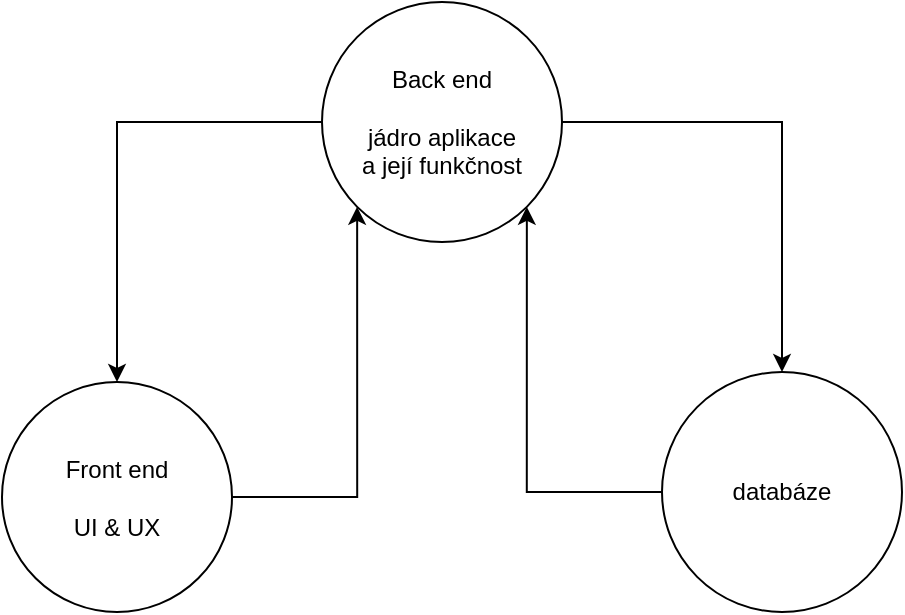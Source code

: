 <mxfile version="22.1.16" type="github">
  <diagram name="Stránka-1" id="8gpvIWyx2Zis0P1Vkdw6">
    <mxGraphModel dx="472" dy="826" grid="1" gridSize="10" guides="1" tooltips="1" connect="1" arrows="1" fold="1" page="1" pageScale="1" pageWidth="827" pageHeight="1169" math="0" shadow="0">
      <root>
        <mxCell id="0" />
        <mxCell id="1" parent="0" />
        <mxCell id="5FPVLCmRVMXUE-lfEmEZ-15" style="edgeStyle=orthogonalEdgeStyle;rounded=0;orthogonalLoop=1;jettySize=auto;html=1;exitX=1;exitY=0.5;exitDx=0;exitDy=0;entryX=0.5;entryY=0;entryDx=0;entryDy=0;" edge="1" parent="1" source="5FPVLCmRVMXUE-lfEmEZ-1" target="5FPVLCmRVMXUE-lfEmEZ-2">
          <mxGeometry relative="1" as="geometry">
            <mxPoint x="400" y="160" as="targetPoint" />
          </mxGeometry>
        </mxCell>
        <mxCell id="5FPVLCmRVMXUE-lfEmEZ-16" style="edgeStyle=orthogonalEdgeStyle;rounded=0;orthogonalLoop=1;jettySize=auto;html=1;exitX=0;exitY=0.5;exitDx=0;exitDy=0;entryX=0.5;entryY=0;entryDx=0;entryDy=0;" edge="1" parent="1" source="5FPVLCmRVMXUE-lfEmEZ-1" target="5FPVLCmRVMXUE-lfEmEZ-3">
          <mxGeometry relative="1" as="geometry">
            <mxPoint x="60" y="160" as="targetPoint" />
          </mxGeometry>
        </mxCell>
        <mxCell id="5FPVLCmRVMXUE-lfEmEZ-1" value="Back end&lt;br&gt;&lt;br&gt;jádro aplikace&lt;br&gt;a její funkčnost" style="ellipse;whiteSpace=wrap;html=1;aspect=fixed;" vertex="1" parent="1">
          <mxGeometry x="170" y="100" width="120" height="120" as="geometry" />
        </mxCell>
        <mxCell id="5FPVLCmRVMXUE-lfEmEZ-14" style="edgeStyle=orthogonalEdgeStyle;rounded=0;orthogonalLoop=1;jettySize=auto;html=1;exitX=0;exitY=0.5;exitDx=0;exitDy=0;entryX=1;entryY=1;entryDx=0;entryDy=0;" edge="1" parent="1" source="5FPVLCmRVMXUE-lfEmEZ-2" target="5FPVLCmRVMXUE-lfEmEZ-1">
          <mxGeometry relative="1" as="geometry">
            <mxPoint x="270" y="345" as="targetPoint" />
          </mxGeometry>
        </mxCell>
        <mxCell id="5FPVLCmRVMXUE-lfEmEZ-2" value="databáze" style="ellipse;whiteSpace=wrap;html=1;aspect=fixed;" vertex="1" parent="1">
          <mxGeometry x="340" y="285" width="120" height="120" as="geometry" />
        </mxCell>
        <mxCell id="5FPVLCmRVMXUE-lfEmEZ-13" style="edgeStyle=orthogonalEdgeStyle;rounded=0;orthogonalLoop=1;jettySize=auto;html=1;exitX=1;exitY=0.5;exitDx=0;exitDy=0;entryX=0;entryY=1;entryDx=0;entryDy=0;" edge="1" parent="1" source="5FPVLCmRVMXUE-lfEmEZ-3" target="5FPVLCmRVMXUE-lfEmEZ-1">
          <mxGeometry relative="1" as="geometry">
            <mxPoint x="210" y="348" as="targetPoint" />
          </mxGeometry>
        </mxCell>
        <mxCell id="5FPVLCmRVMXUE-lfEmEZ-3" value="Front end&lt;br&gt;&lt;br&gt;UI &amp;amp; UX" style="ellipse;whiteSpace=wrap;html=1;aspect=fixed;" vertex="1" parent="1">
          <mxGeometry x="10" y="290" width="115" height="115" as="geometry" />
        </mxCell>
      </root>
    </mxGraphModel>
  </diagram>
</mxfile>
